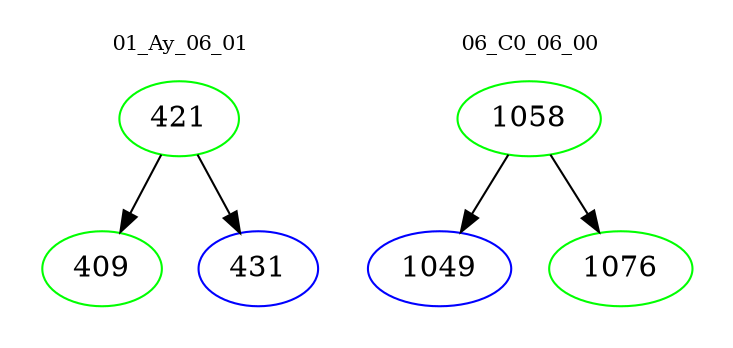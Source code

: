 digraph{
subgraph cluster_0 {
color = white
label = "01_Ay_06_01";
fontsize=10;
T0_421 [label="421", color="green"]
T0_421 -> T0_409 [color="black"]
T0_409 [label="409", color="green"]
T0_421 -> T0_431 [color="black"]
T0_431 [label="431", color="blue"]
}
subgraph cluster_1 {
color = white
label = "06_C0_06_00";
fontsize=10;
T1_1058 [label="1058", color="green"]
T1_1058 -> T1_1049 [color="black"]
T1_1049 [label="1049", color="blue"]
T1_1058 -> T1_1076 [color="black"]
T1_1076 [label="1076", color="green"]
}
}
